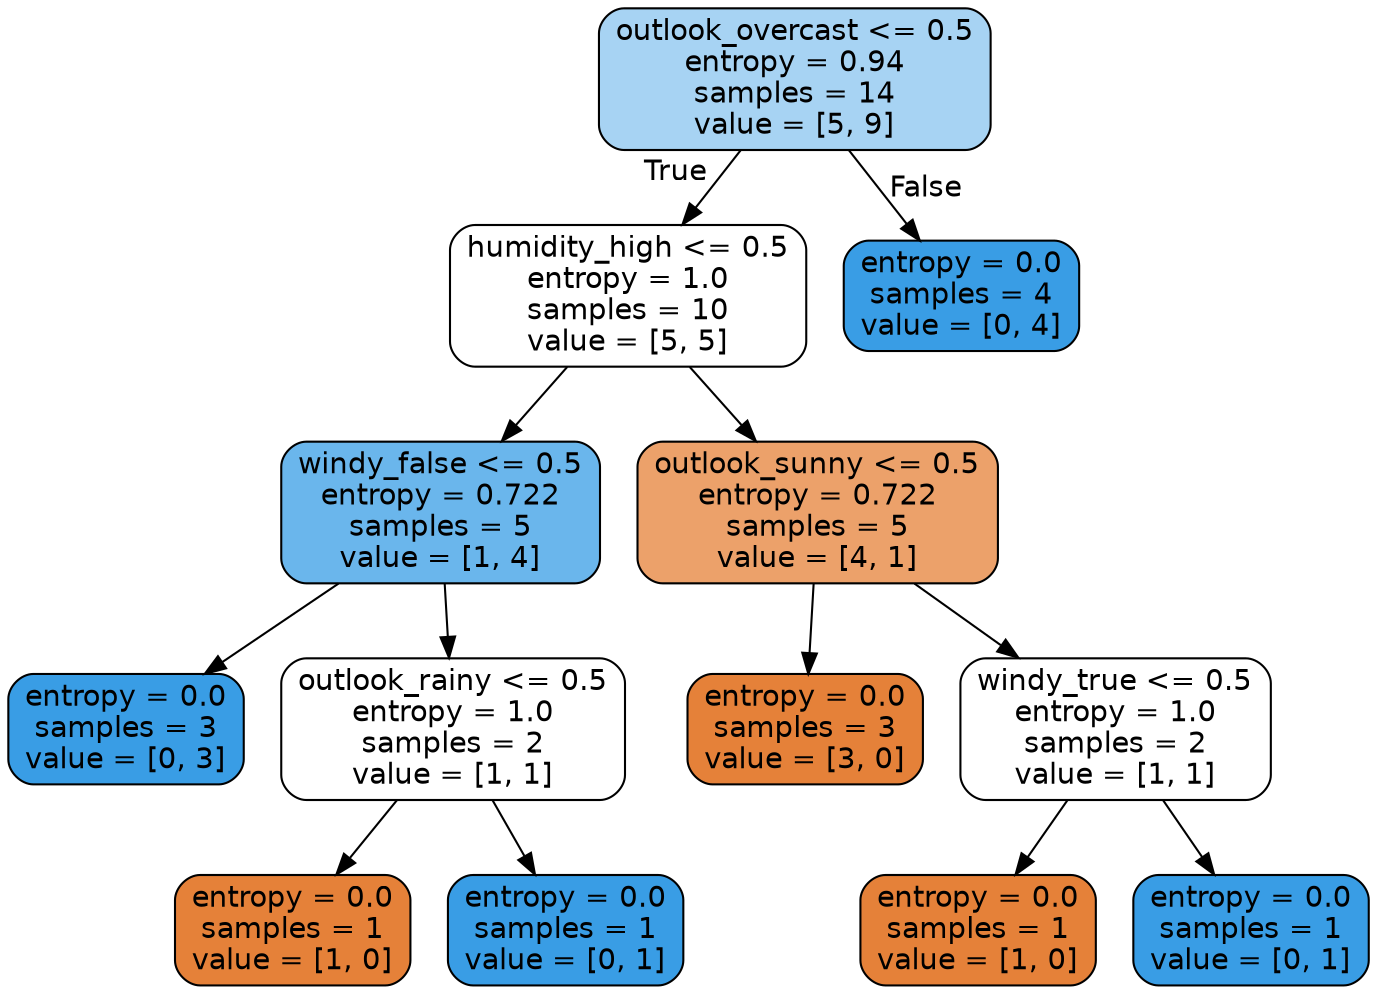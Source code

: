 digraph Tree {
node [shape=box, style="filled, rounded", color="black", fontname=helvetica] ;
edge [fontname=helvetica] ;
0 [label="outlook_overcast <= 0.5\nentropy = 0.94\nsamples = 14\nvalue = [5, 9]", fillcolor="#399de571"] ;
1 [label="humidity_high <= 0.5\nentropy = 1.0\nsamples = 10\nvalue = [5, 5]", fillcolor="#e5813900"] ;
0 -> 1 [labeldistance=2.5, labelangle=45, headlabel="True"] ;
2 [label="windy_false <= 0.5\nentropy = 0.722\nsamples = 5\nvalue = [1, 4]", fillcolor="#399de5bf"] ;
1 -> 2 ;
3 [label="entropy = 0.0\nsamples = 3\nvalue = [0, 3]", fillcolor="#399de5ff"] ;
2 -> 3 ;
4 [label="outlook_rainy <= 0.5\nentropy = 1.0\nsamples = 2\nvalue = [1, 1]", fillcolor="#e5813900"] ;
2 -> 4 ;
5 [label="entropy = 0.0\nsamples = 1\nvalue = [1, 0]", fillcolor="#e58139ff"] ;
4 -> 5 ;
6 [label="entropy = 0.0\nsamples = 1\nvalue = [0, 1]", fillcolor="#399de5ff"] ;
4 -> 6 ;
7 [label="outlook_sunny <= 0.5\nentropy = 0.722\nsamples = 5\nvalue = [4, 1]", fillcolor="#e58139bf"] ;
1 -> 7 ;
8 [label="entropy = 0.0\nsamples = 3\nvalue = [3, 0]", fillcolor="#e58139ff"] ;
7 -> 8 ;
9 [label="windy_true <= 0.5\nentropy = 1.0\nsamples = 2\nvalue = [1, 1]", fillcolor="#e5813900"] ;
7 -> 9 ;
10 [label="entropy = 0.0\nsamples = 1\nvalue = [1, 0]", fillcolor="#e58139ff"] ;
9 -> 10 ;
11 [label="entropy = 0.0\nsamples = 1\nvalue = [0, 1]", fillcolor="#399de5ff"] ;
9 -> 11 ;
12 [label="entropy = 0.0\nsamples = 4\nvalue = [0, 4]", fillcolor="#399de5ff"] ;
0 -> 12 [labeldistance=2.5, labelangle=-45, headlabel="False"] ;
}